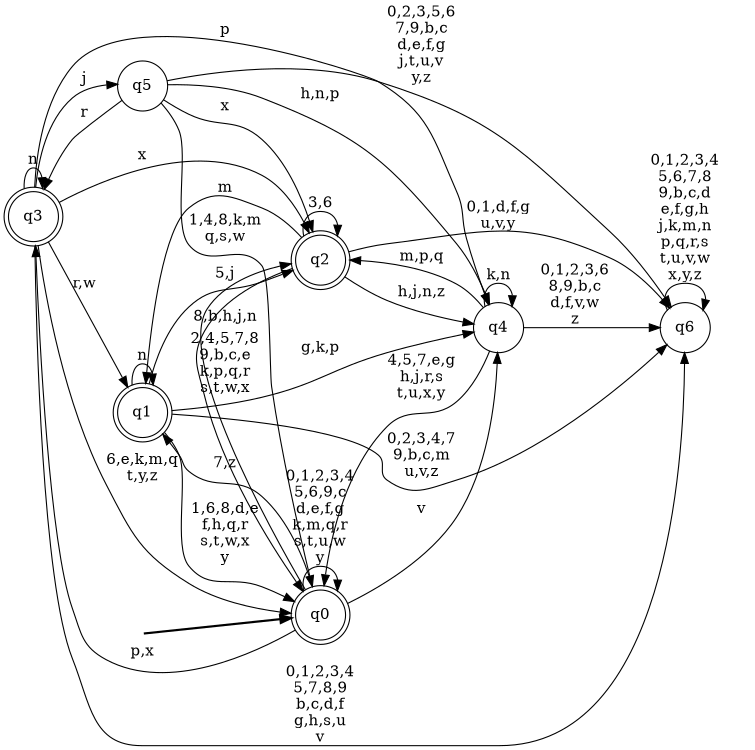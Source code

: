 digraph BlueStar {
__start0 [style = invis, shape = none, label = "", width = 0, height = 0];

rankdir=LR;
size="8,5";

s0 [style="rounded,filled", color="black", fillcolor="white" shape="doublecircle", label="q0"];
s1 [style="rounded,filled", color="black", fillcolor="white" shape="doublecircle", label="q1"];
s2 [style="rounded,filled", color="black", fillcolor="white" shape="doublecircle", label="q2"];
s3 [style="rounded,filled", color="black", fillcolor="white" shape="doublecircle", label="q3"];
s4 [style="filled", color="black", fillcolor="white" shape="circle", label="q4"];
s5 [style="filled", color="black", fillcolor="white" shape="circle", label="q5"];
s6 [style="filled", color="black", fillcolor="white" shape="circle", label="q6"];
subgraph cluster_main { 
	graph [pad=".75", ranksep="0.15", nodesep="0.15"];
	 style=invis; 
	__start0 -> s0 [penwidth=2];
}
s0 -> s0 [label="0,1,2,3,4\n5,6,9,c\nd,e,f,g\nk,m,q,r\ns,t,u,w\ny"];
s0 -> s1 [label="7,z"];
s0 -> s2 [label="8,b,h,j,n"];
s0 -> s3 [label="p,x"];
s0 -> s4 [label="v"];
s1 -> s0 [label="1,6,8,d,e\nf,h,q,r\ns,t,w,x\ny"];
s1 -> s1 [label="n"];
s1 -> s2 [label="5,j"];
s1 -> s4 [label="g,k,p"];
s1 -> s6 [label="0,2,3,4,7\n9,b,c,m\nu,v,z"];
s2 -> s0 [label="2,4,5,7,8\n9,b,c,e\nk,p,q,r\ns,t,w,x"];
s2 -> s1 [label="m"];
s2 -> s2 [label="3,6"];
s2 -> s4 [label="h,j,n,z"];
s2 -> s6 [label="0,1,d,f,g\nu,v,y"];
s3 -> s0 [label="6,e,k,m,q\nt,y,z"];
s3 -> s1 [label="r,w"];
s3 -> s2 [label="x"];
s3 -> s3 [label="n"];
s3 -> s4 [label="p"];
s3 -> s5 [label="j"];
s3 -> s6 [label="0,1,2,3,4\n5,7,8,9\nb,c,d,f\ng,h,s,u\nv"];
s4 -> s0 [label="4,5,7,e,g\nh,j,r,s\nt,u,x,y"];
s4 -> s2 [label="m,p,q"];
s4 -> s4 [label="k,n"];
s4 -> s6 [label="0,1,2,3,6\n8,9,b,c\nd,f,v,w\nz"];
s5 -> s0 [label="1,4,8,k,m\nq,s,w"];
s5 -> s2 [label="x"];
s5 -> s3 [label="r"];
s5 -> s4 [label="h,n,p"];
s5 -> s6 [label="0,2,3,5,6\n7,9,b,c\nd,e,f,g\nj,t,u,v\ny,z"];
s6 -> s6 [label="0,1,2,3,4\n5,6,7,8\n9,b,c,d\ne,f,g,h\nj,k,m,n\np,q,r,s\nt,u,v,w\nx,y,z"];

}